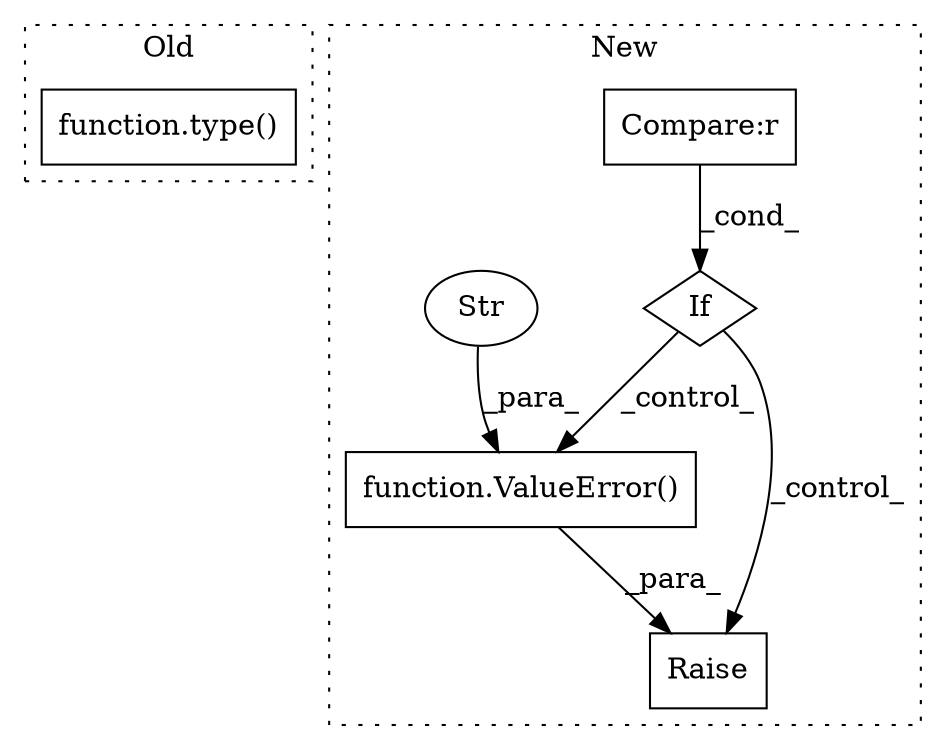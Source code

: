 digraph G {
subgraph cluster0 {
1 [label="function.type()" a="75" s="2988,3005" l="5,1" shape="box"];
label = "Old";
style="dotted";
}
subgraph cluster1 {
2 [label="function.ValueError()" a="75" s="3456,3544" l="11,1" shape="box"];
3 [label="Raise" a="91" s="3450" l="6" shape="box"];
4 [label="If" a="96" s="3374" l="3" shape="diamond"];
5 [label="Compare:r" a="40" s="3377" l="19" shape="box"];
6 [label="Str" a="66" s="3467" l="77" shape="ellipse"];
label = "New";
style="dotted";
}
2 -> 3 [label="_para_"];
4 -> 3 [label="_control_"];
4 -> 2 [label="_control_"];
5 -> 4 [label="_cond_"];
6 -> 2 [label="_para_"];
}